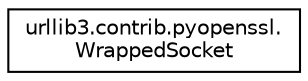 digraph "Graphical Class Hierarchy"
{
 // LATEX_PDF_SIZE
  edge [fontname="Helvetica",fontsize="10",labelfontname="Helvetica",labelfontsize="10"];
  node [fontname="Helvetica",fontsize="10",shape=record];
  rankdir="LR";
  Node0 [label="urllib3.contrib.pyopenssl.\lWrappedSocket",height=0.2,width=0.4,color="black", fillcolor="white", style="filled",URL="$classurllib3_1_1contrib_1_1pyopenssl_1_1WrappedSocket.html",tooltip=" "];
}
